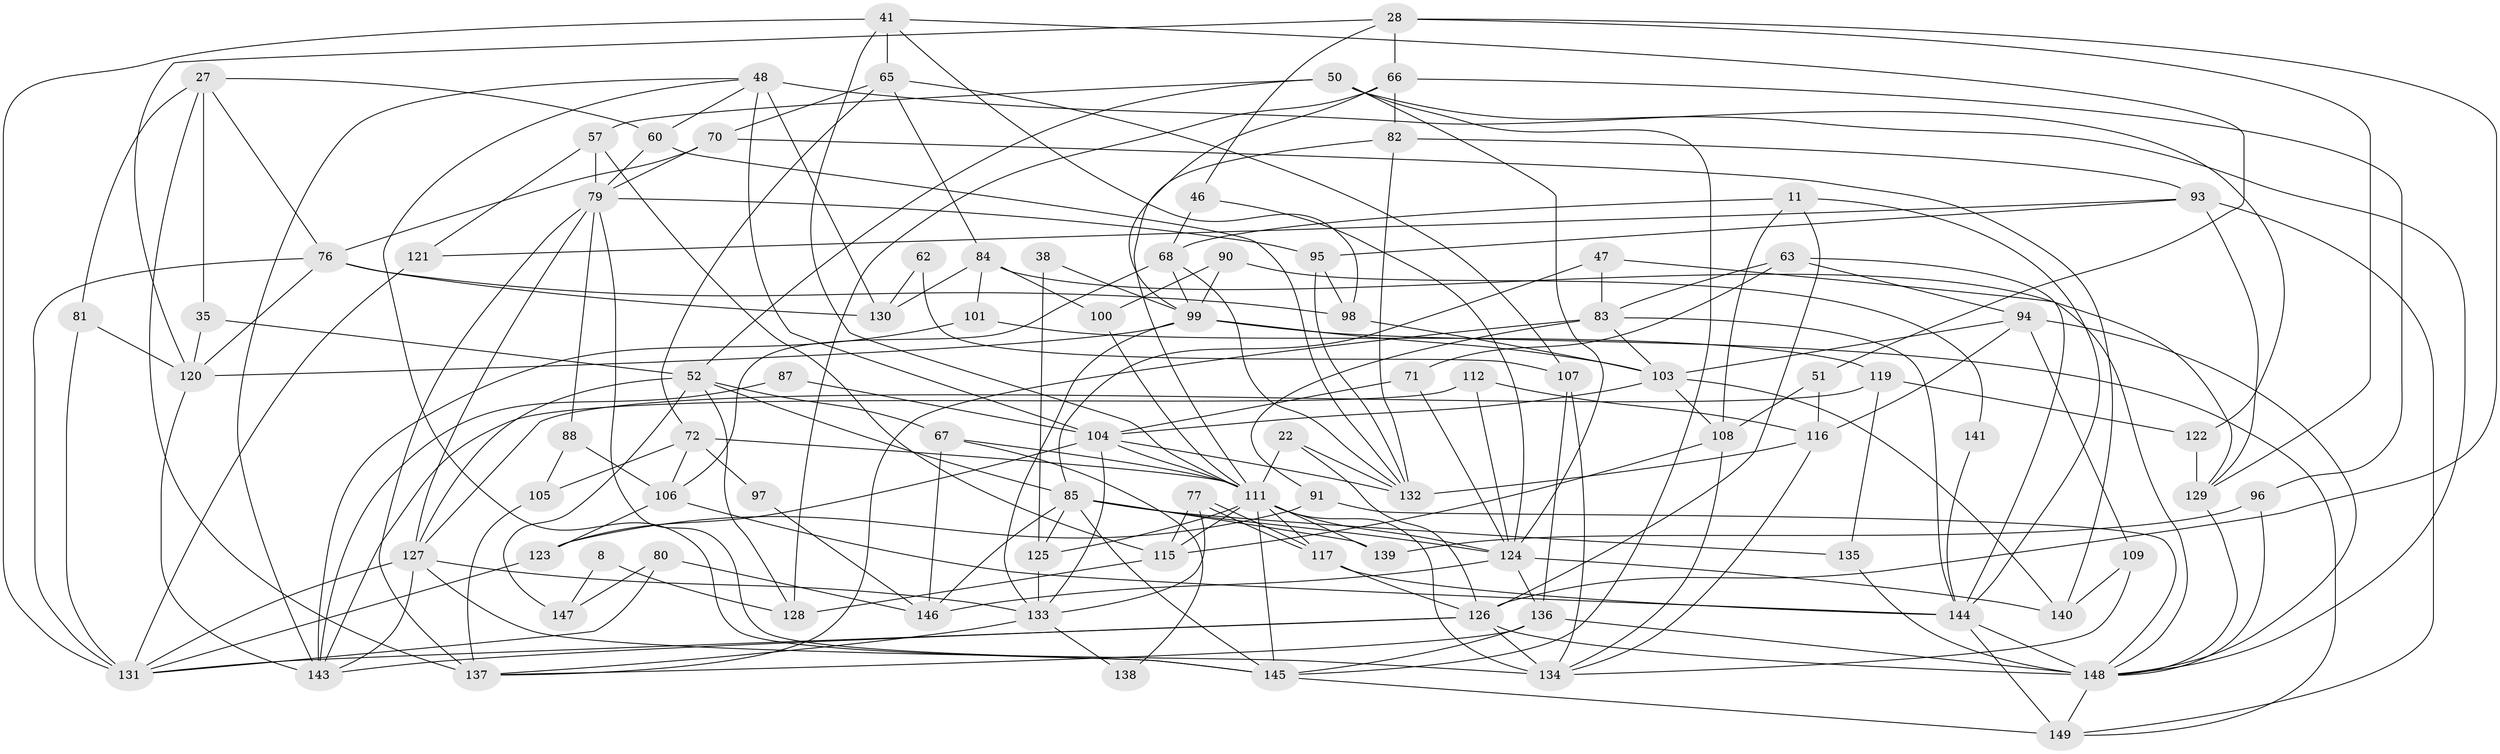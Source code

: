 // original degree distribution, {3: 0.2684563758389262, 5: 0.19463087248322147, 2: 0.1342281879194631, 4: 0.26174496644295303, 7: 0.04697986577181208, 6: 0.087248322147651, 8: 0.006711409395973154}
// Generated by graph-tools (version 1.1) at 2025/55/03/04/25 21:55:10]
// undirected, 89 vertices, 212 edges
graph export_dot {
graph [start="1"]
  node [color=gray90,style=filled];
  8;
  11;
  22 [super="+19"];
  27;
  28;
  35;
  38;
  41;
  46;
  47;
  48 [super="+33"];
  50 [super="+7"];
  51;
  52 [super="+10"];
  57;
  60;
  62;
  63;
  65 [super="+18"];
  66 [super="+58"];
  67;
  68;
  70;
  71;
  72;
  76 [super="+56"];
  77;
  79 [super="+23"];
  80;
  81;
  82;
  83 [super="+9"];
  84;
  85 [super="+6+73+53"];
  87;
  88 [super="+4"];
  90;
  91;
  93;
  94;
  95;
  96;
  97;
  98;
  99 [super="+75"];
  100;
  101;
  103 [super="+17+39"];
  104 [super="+14+21"];
  105;
  106 [super="+29"];
  107;
  108 [super="+74"];
  109;
  111 [super="+31+59"];
  112;
  115 [super="+114"];
  116 [super="+32"];
  117 [super="+40"];
  119;
  120 [super="+3+78"];
  121 [super="+54"];
  122;
  123;
  124 [super="+26+25+89"];
  125;
  126 [super="+45"];
  127 [super="+44+42+12"];
  128;
  129 [super="+5"];
  130;
  131 [super="+64+61"];
  132 [super="+118"];
  133 [super="+37"];
  134 [super="+102"];
  135 [super="+30"];
  136 [super="+69"];
  137 [super="+92"];
  138;
  139;
  140;
  141;
  143 [super="+113"];
  144 [super="+49"];
  145 [super="+86"];
  146 [super="+55"];
  147;
  148 [super="+110"];
  149 [super="+142"];
  8 -- 147;
  8 -- 128;
  11 -- 144 [weight=2];
  11 -- 68;
  11 -- 108 [weight=2];
  11 -- 126;
  22 -- 132;
  22 -- 126;
  22 -- 111;
  27 -- 35;
  27 -- 60;
  27 -- 76;
  27 -- 81;
  27 -- 137;
  28 -- 46;
  28 -- 66;
  28 -- 129;
  28 -- 126;
  28 -- 120;
  35 -- 120;
  35 -- 52;
  38 -- 125;
  38 -- 99;
  41 -- 98;
  41 -- 51;
  41 -- 111;
  41 -- 65;
  41 -- 131;
  46 -- 68;
  46 -- 124;
  47 -- 83;
  47 -- 148;
  47 -- 85;
  48 -- 104 [weight=2];
  48 -- 130;
  48 -- 122;
  48 -- 60;
  48 -- 143;
  48 -- 145;
  50 -- 57;
  50 -- 145;
  50 -- 52;
  50 -- 148;
  50 -- 124;
  51 -- 116;
  51 -- 108;
  52 -- 128;
  52 -- 67 [weight=2];
  52 -- 147 [weight=2];
  52 -- 127;
  52 -- 85;
  57 -- 115 [weight=2];
  57 -- 79;
  57 -- 121;
  60 -- 132;
  60 -- 79;
  62 -- 107;
  62 -- 130;
  63 -- 94;
  63 -- 71;
  63 -- 83 [weight=2];
  63 -- 144;
  65 -- 70;
  65 -- 72;
  65 -- 84;
  65 -- 107;
  66 -- 96;
  66 -- 128;
  66 -- 82;
  66 -- 99;
  67 -- 138;
  67 -- 146 [weight=2];
  67 -- 111;
  68 -- 132 [weight=2];
  68 -- 99 [weight=2];
  68 -- 106;
  70 -- 140;
  70 -- 79;
  70 -- 76;
  71 -- 124;
  71 -- 104;
  72 -- 111;
  72 -- 97;
  72 -- 105;
  72 -- 106;
  76 -- 120 [weight=2];
  76 -- 98;
  76 -- 130;
  76 -- 131;
  77 -- 117;
  77 -- 117;
  77 -- 133;
  77 -- 115;
  79 -- 88;
  79 -- 137 [weight=2];
  79 -- 145;
  79 -- 95;
  79 -- 127;
  80 -- 146 [weight=2];
  80 -- 147;
  80 -- 131;
  81 -- 120;
  81 -- 131;
  82 -- 93;
  82 -- 132;
  82 -- 111;
  83 -- 91;
  83 -- 137;
  83 -- 144;
  83 -- 103;
  84 -- 130;
  84 -- 100;
  84 -- 101;
  84 -- 129;
  85 -- 124 [weight=3];
  85 -- 145;
  85 -- 146;
  85 -- 135;
  85 -- 125 [weight=2];
  85 -- 139;
  87 -- 104;
  87 -- 143;
  88 -- 105;
  88 -- 106;
  90 -- 100;
  90 -- 141;
  90 -- 99;
  91 -- 123;
  91 -- 148;
  93 -- 95;
  93 -- 149;
  93 -- 121;
  93 -- 129;
  94 -- 109;
  94 -- 148;
  94 -- 116;
  94 -- 103;
  95 -- 98;
  95 -- 132;
  96 -- 139;
  96 -- 148;
  97 -- 146;
  98 -- 103;
  99 -- 120;
  99 -- 103;
  99 -- 149;
  99 -- 133;
  100 -- 111;
  101 -- 143;
  101 -- 119;
  103 -- 108 [weight=2];
  103 -- 104;
  103 -- 140;
  104 -- 111 [weight=2];
  104 -- 132;
  104 -- 133;
  104 -- 123;
  105 -- 137;
  106 -- 144;
  106 -- 123;
  107 -- 134;
  107 -- 136;
  108 -- 115;
  108 -- 134;
  109 -- 140;
  109 -- 134;
  111 -- 124;
  111 -- 145 [weight=2];
  111 -- 115;
  111 -- 134;
  111 -- 139;
  111 -- 117;
  111 -- 125;
  112 -- 124;
  112 -- 116;
  112 -- 143;
  115 -- 128;
  116 -- 132;
  116 -- 134;
  117 -- 144;
  117 -- 126;
  119 -- 122;
  119 -- 135;
  119 -- 127;
  120 -- 143 [weight=2];
  121 -- 131;
  122 -- 129;
  123 -- 131;
  124 -- 140;
  124 -- 146 [weight=2];
  124 -- 136;
  125 -- 133;
  126 -- 134 [weight=2];
  126 -- 143;
  126 -- 148 [weight=2];
  126 -- 131;
  127 -- 131 [weight=2];
  127 -- 143 [weight=2];
  127 -- 133;
  127 -- 134;
  129 -- 148;
  133 -- 138;
  133 -- 137;
  135 -- 148;
  136 -- 145;
  136 -- 148;
  136 -- 137;
  141 -- 144;
  144 -- 149;
  144 -- 148;
  145 -- 149 [weight=2];
  148 -- 149;
}
